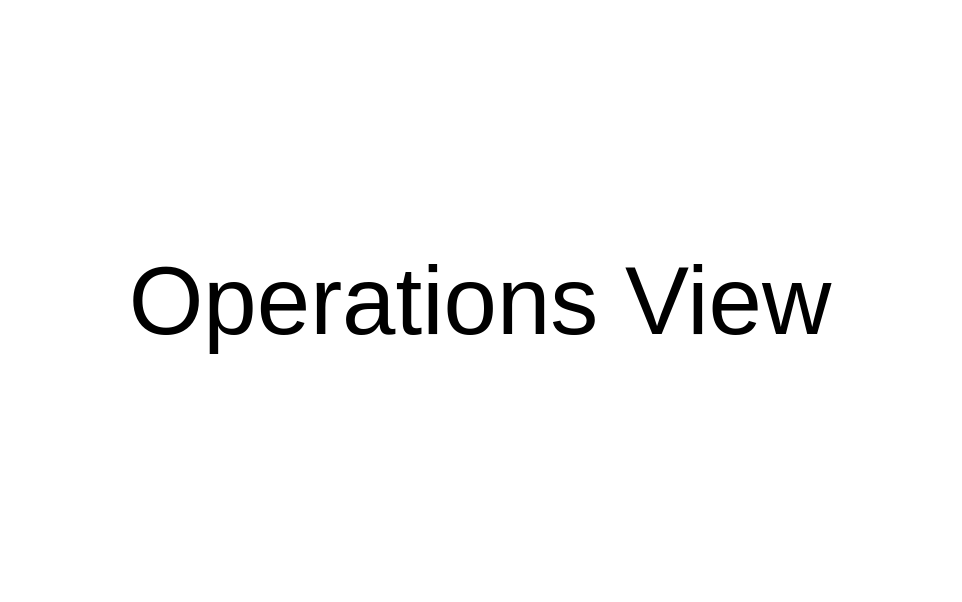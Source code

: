 <mxfile compressed="false" version="18.0.2" type="google">
  <diagram id="3-z4Z5wsivisjI5b2qrX" name="OPERATIONS VIEW">
    <mxGraphModel grid="1" page="1" gridSize="10" guides="1" tooltips="1" connect="1" arrows="1" fold="1" pageScale="1" pageWidth="827" pageHeight="1169" math="0" shadow="0">
      <root>
        <mxCell id="S9mM11XIe4ebcKMvdF33-0" />
        <mxCell id="S9mM11XIe4ebcKMvdF33-1" value="About" parent="S9mM11XIe4ebcKMvdF33-0" />
        <mxCell id="S9mM11XIe4ebcKMvdF33-4" value="Title" parent="S9mM11XIe4ebcKMvdF33-0" />
        <mxCell id="S9mM11XIe4ebcKMvdF33-3" value="Operations View" style="text;html=1;strokeColor=none;fillColor=none;align=center;verticalAlign=middle;whiteSpace=wrap;rounded=0;fontSize=48;opacity=30;" vertex="1" parent="S9mM11XIe4ebcKMvdF33-4">
          <mxGeometry x="160" y="200" width="480" height="300" as="geometry" />
        </mxCell>
      </root>
    </mxGraphModel>
  </diagram>
</mxfile>
